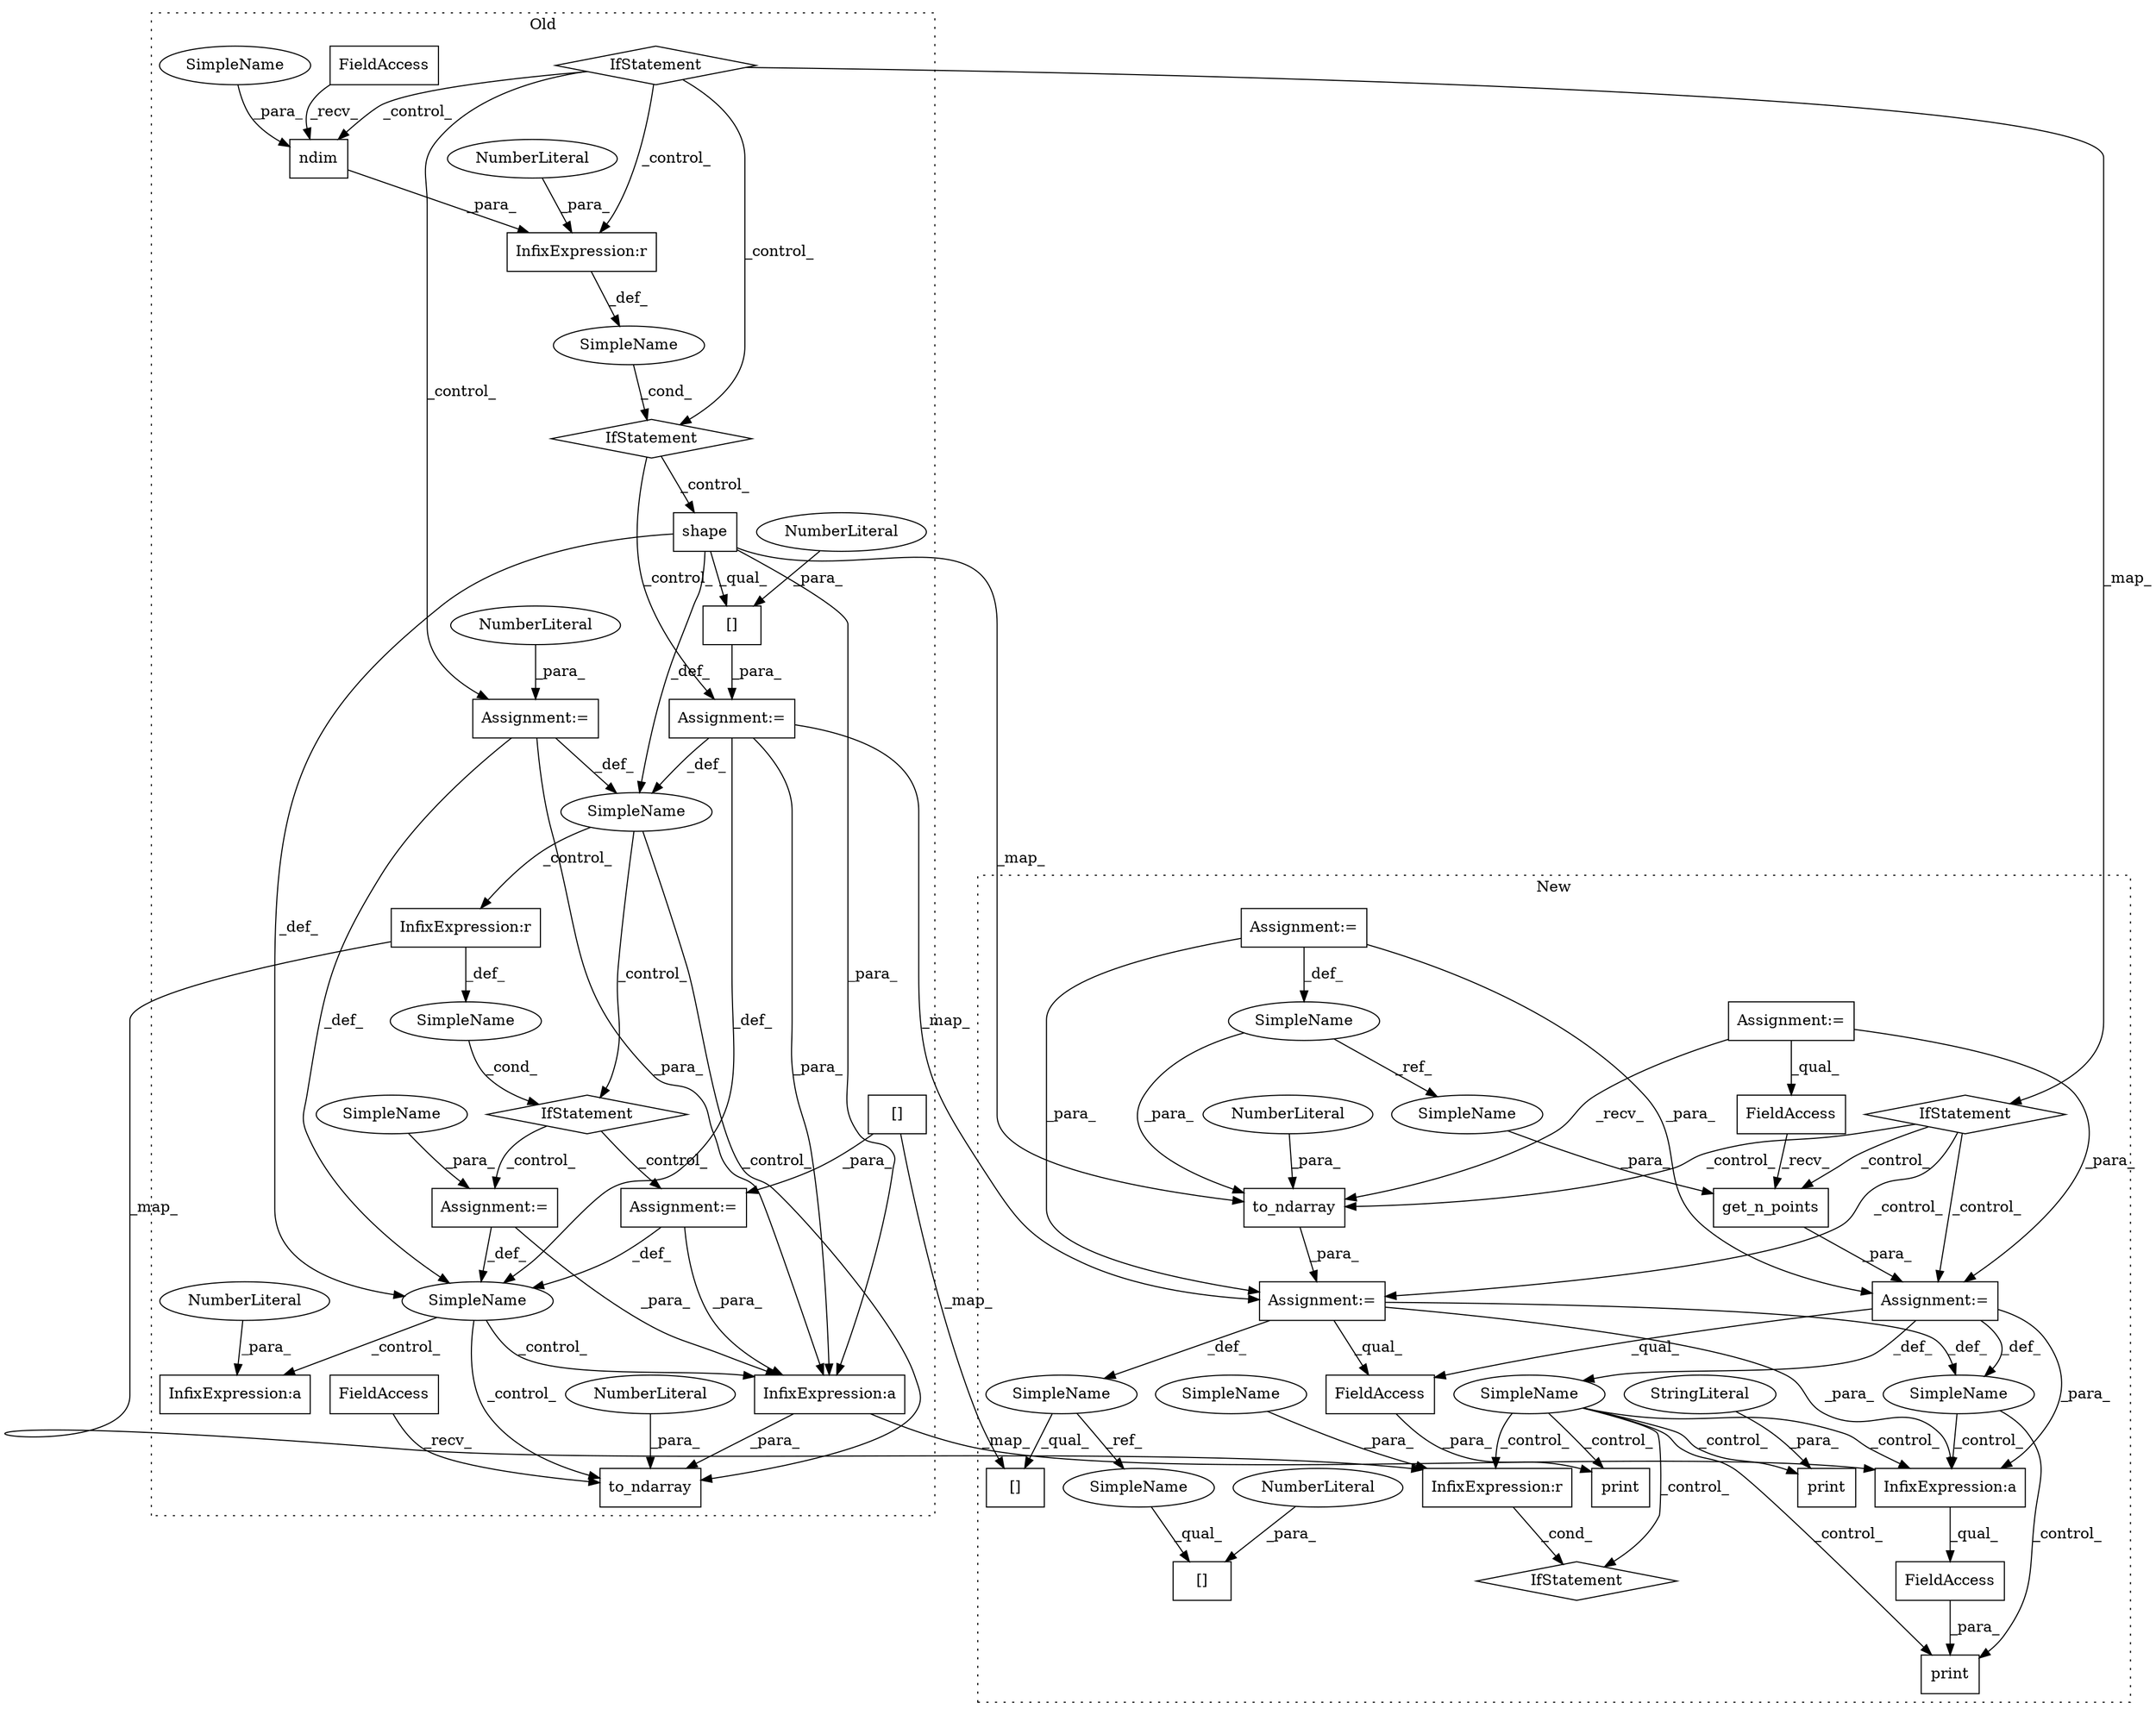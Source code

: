 digraph G {
subgraph cluster0 {
1 [label="ndim" a="32" s="5670,5681" l="5,1" shape="box"];
3 [label="IfStatement" a="25" s="5648,5687" l="4,2" shape="diamond"];
4 [label="InfixExpression:r" a="27" s="5682" l="4" shape="box"];
5 [label="NumberLiteral" a="34" s="5686" l="1" shape="ellipse"];
6 [label="shape" a="32" s="5724,5736" l="6,1" shape="box"];
8 [label="[]" a="2" s="6010,6018" l="7,1" shape="box"];
10 [label="InfixExpression:a" a="27" s="6466" l="3" shape="box"];
11 [label="NumberLiteral" a="34" s="6469" l="1" shape="ellipse"];
13 [label="[]" a="2" s="5706,5739" l="32,1" shape="box"];
14 [label="NumberLiteral" a="34" s="5738" l="1" shape="ellipse"];
16 [label="IfStatement" a="25" s="5448,5474" l="4,2" shape="diamond"];
21 [label="SimpleName" a="42" s="" l="" shape="ellipse"];
23 [label="Assignment:=" a="7" s="5705" l="1" shape="box"];
27 [label="InfixExpression:r" a="27" s="5979" l="4" shape="box"];
30 [label="Assignment:=" a="7" s="6053" l="1" shape="box"];
32 [label="SimpleName" a="42" s="" l="" shape="ellipse"];
33 [label="InfixExpression:a" a="27" s="6527" l="3" shape="box"];
38 [label="FieldAccess" a="22" s="5652" l="9" shape="box"];
39 [label="SimpleName" a="42" s="" l="" shape="ellipse"];
40 [label="IfStatement" a="25" s="5965,5987" l="4,2" shape="diamond"];
42 [label="SimpleName" a="42" s="" l="" shape="ellipse"];
45 [label="Assignment:=" a="7" s="6009" l="1" shape="box"];
46 [label="Assignment:=" a="7" s="5640" l="1" shape="box"];
47 [label="NumberLiteral" a="34" s="5641" l="1" shape="ellipse"];
51 [label="to_ndarray" a="32" s="6513,6552" l="11,1" shape="box"];
52 [label="NumberLiteral" a="34" s="6551" l="1" shape="ellipse"];
53 [label="FieldAccess" a="22" s="6495" l="9" shape="box"];
54 [label="SimpleName" a="42" s="5675" l="6" shape="ellipse"];
57 [label="SimpleName" a="42" s="6054" l="10" shape="ellipse"];
label = "Old";
style="dotted";
}
subgraph cluster1 {
2 [label="[]" a="2" s="5690,5698" l="7,1" shape="box"];
7 [label="to_ndarray" a="32" s="5630,5649" l="11,1" shape="box"];
9 [label="[]" a="2" s="5909,5917" l="7,1" shape="box"];
12 [label="NumberLiteral" a="34" s="5648" l="1" shape="ellipse"];
15 [label="NumberLiteral" a="34" s="5697" l="1" shape="ellipse"];
17 [label="IfStatement" a="25" s="5260,5286" l="4,2" shape="diamond"];
18 [label="get_n_points" a="32" s="5568,5598" l="13,1" shape="box"];
19 [label="SimpleName" a="42" s="4938" l="6" shape="ellipse"];
20 [label="SimpleName" a="42" s="5605" l="6" shape="ellipse"];
22 [label="Assignment:=" a="7" s="5611" l="1" shape="box"];
24 [label="print" a="32" s="7061,7093" l="6,1" shape="box"];
25 [label="SimpleName" a="42" s="" l="" shape="ellipse"];
26 [label="InfixExpression:r" a="27" s="5897" l="4" shape="box"];
28 [label="print" a="32" s="6217,6229" l="6,1" shape="box"];
29 [label="SimpleName" a="42" s="4744" l="10" shape="ellipse"];
31 [label="print" a="32" s="6236,6268" l="6,1" shape="box"];
34 [label="InfixExpression:a" a="27" s="6406" l="3" shape="box"];
35 [label="FieldAccess" a="22" s="6242" l="26" shape="box"];
36 [label="FieldAccess" a="22" s="7067" l="26" shape="box"];
37 [label="FieldAccess" a="22" s="5544" l="23" shape="box"];
41 [label="IfStatement" a="25" s="5906" l="3" shape="diamond"];
43 [label="SimpleName" a="42" s="" l="" shape="ellipse"];
44 [label="StringLiteral" a="45" s="6223" l="6" shape="ellipse"];
48 [label="Assignment:=" a="7" s="5543" l="1" shape="box"];
49 [label="Assignment:=" a="7" s="5142" l="9" shape="box"];
50 [label="Assignment:=" a="7" s="4938" l="6" shape="box"];
55 [label="SimpleName" a="42" s="5690" l="6" shape="ellipse"];
56 [label="SimpleName" a="42" s="5581" l="6" shape="ellipse"];
label = "New";
style="dotted";
}
1 -> 4 [label="_para_"];
3 -> 6 [label="_control_"];
3 -> 23 [label="_control_"];
4 -> 21 [label="_def_"];
5 -> 4 [label="_para_"];
6 -> 7 [label="_map_"];
6 -> 42 [label="_def_"];
6 -> 33 [label="_para_"];
6 -> 32 [label="_def_"];
6 -> 13 [label="_qual_"];
7 -> 22 [label="_para_"];
8 -> 45 [label="_para_"];
8 -> 9 [label="_map_"];
11 -> 10 [label="_para_"];
12 -> 7 [label="_para_"];
13 -> 23 [label="_para_"];
14 -> 13 [label="_para_"];
15 -> 2 [label="_para_"];
16 -> 46 [label="_control_"];
16 -> 4 [label="_control_"];
16 -> 1 [label="_control_"];
16 -> 3 [label="_control_"];
16 -> 17 [label="_map_"];
17 -> 18 [label="_control_"];
17 -> 22 [label="_control_"];
17 -> 48 [label="_control_"];
17 -> 7 [label="_control_"];
18 -> 48 [label="_para_"];
19 -> 7 [label="_para_"];
19 -> 56 [label="_ref_"];
20 -> 9 [label="_qual_"];
20 -> 55 [label="_ref_"];
21 -> 3 [label="_cond_"];
22 -> 43 [label="_def_"];
22 -> 20 [label="_def_"];
22 -> 35 [label="_qual_"];
22 -> 34 [label="_para_"];
23 -> 33 [label="_para_"];
23 -> 42 [label="_def_"];
23 -> 32 [label="_def_"];
23 -> 22 [label="_map_"];
25 -> 28 [label="_control_"];
25 -> 34 [label="_control_"];
25 -> 31 [label="_control_"];
25 -> 24 [label="_control_"];
25 -> 26 [label="_control_"];
25 -> 41 [label="_control_"];
26 -> 41 [label="_cond_"];
27 -> 26 [label="_map_"];
27 -> 39 [label="_def_"];
29 -> 26 [label="_para_"];
30 -> 33 [label="_para_"];
30 -> 32 [label="_def_"];
32 -> 10 [label="_control_"];
32 -> 51 [label="_control_"];
32 -> 33 [label="_control_"];
33 -> 34 [label="_map_"];
33 -> 51 [label="_para_"];
34 -> 36 [label="_qual_"];
35 -> 31 [label="_para_"];
36 -> 24 [label="_para_"];
37 -> 18 [label="_recv_"];
38 -> 1 [label="_recv_"];
39 -> 40 [label="_cond_"];
40 -> 30 [label="_control_"];
40 -> 45 [label="_control_"];
42 -> 27 [label="_control_"];
42 -> 40 [label="_control_"];
42 -> 51 [label="_control_"];
43 -> 24 [label="_control_"];
43 -> 34 [label="_control_"];
44 -> 28 [label="_para_"];
45 -> 32 [label="_def_"];
45 -> 33 [label="_para_"];
46 -> 32 [label="_def_"];
46 -> 42 [label="_def_"];
46 -> 33 [label="_para_"];
47 -> 46 [label="_para_"];
48 -> 25 [label="_def_"];
48 -> 34 [label="_para_"];
48 -> 35 [label="_qual_"];
48 -> 43 [label="_def_"];
49 -> 37 [label="_qual_"];
49 -> 7 [label="_recv_"];
49 -> 48 [label="_para_"];
50 -> 48 [label="_para_"];
50 -> 19 [label="_def_"];
50 -> 22 [label="_para_"];
52 -> 51 [label="_para_"];
53 -> 51 [label="_recv_"];
54 -> 1 [label="_para_"];
55 -> 2 [label="_qual_"];
56 -> 18 [label="_para_"];
57 -> 30 [label="_para_"];
}